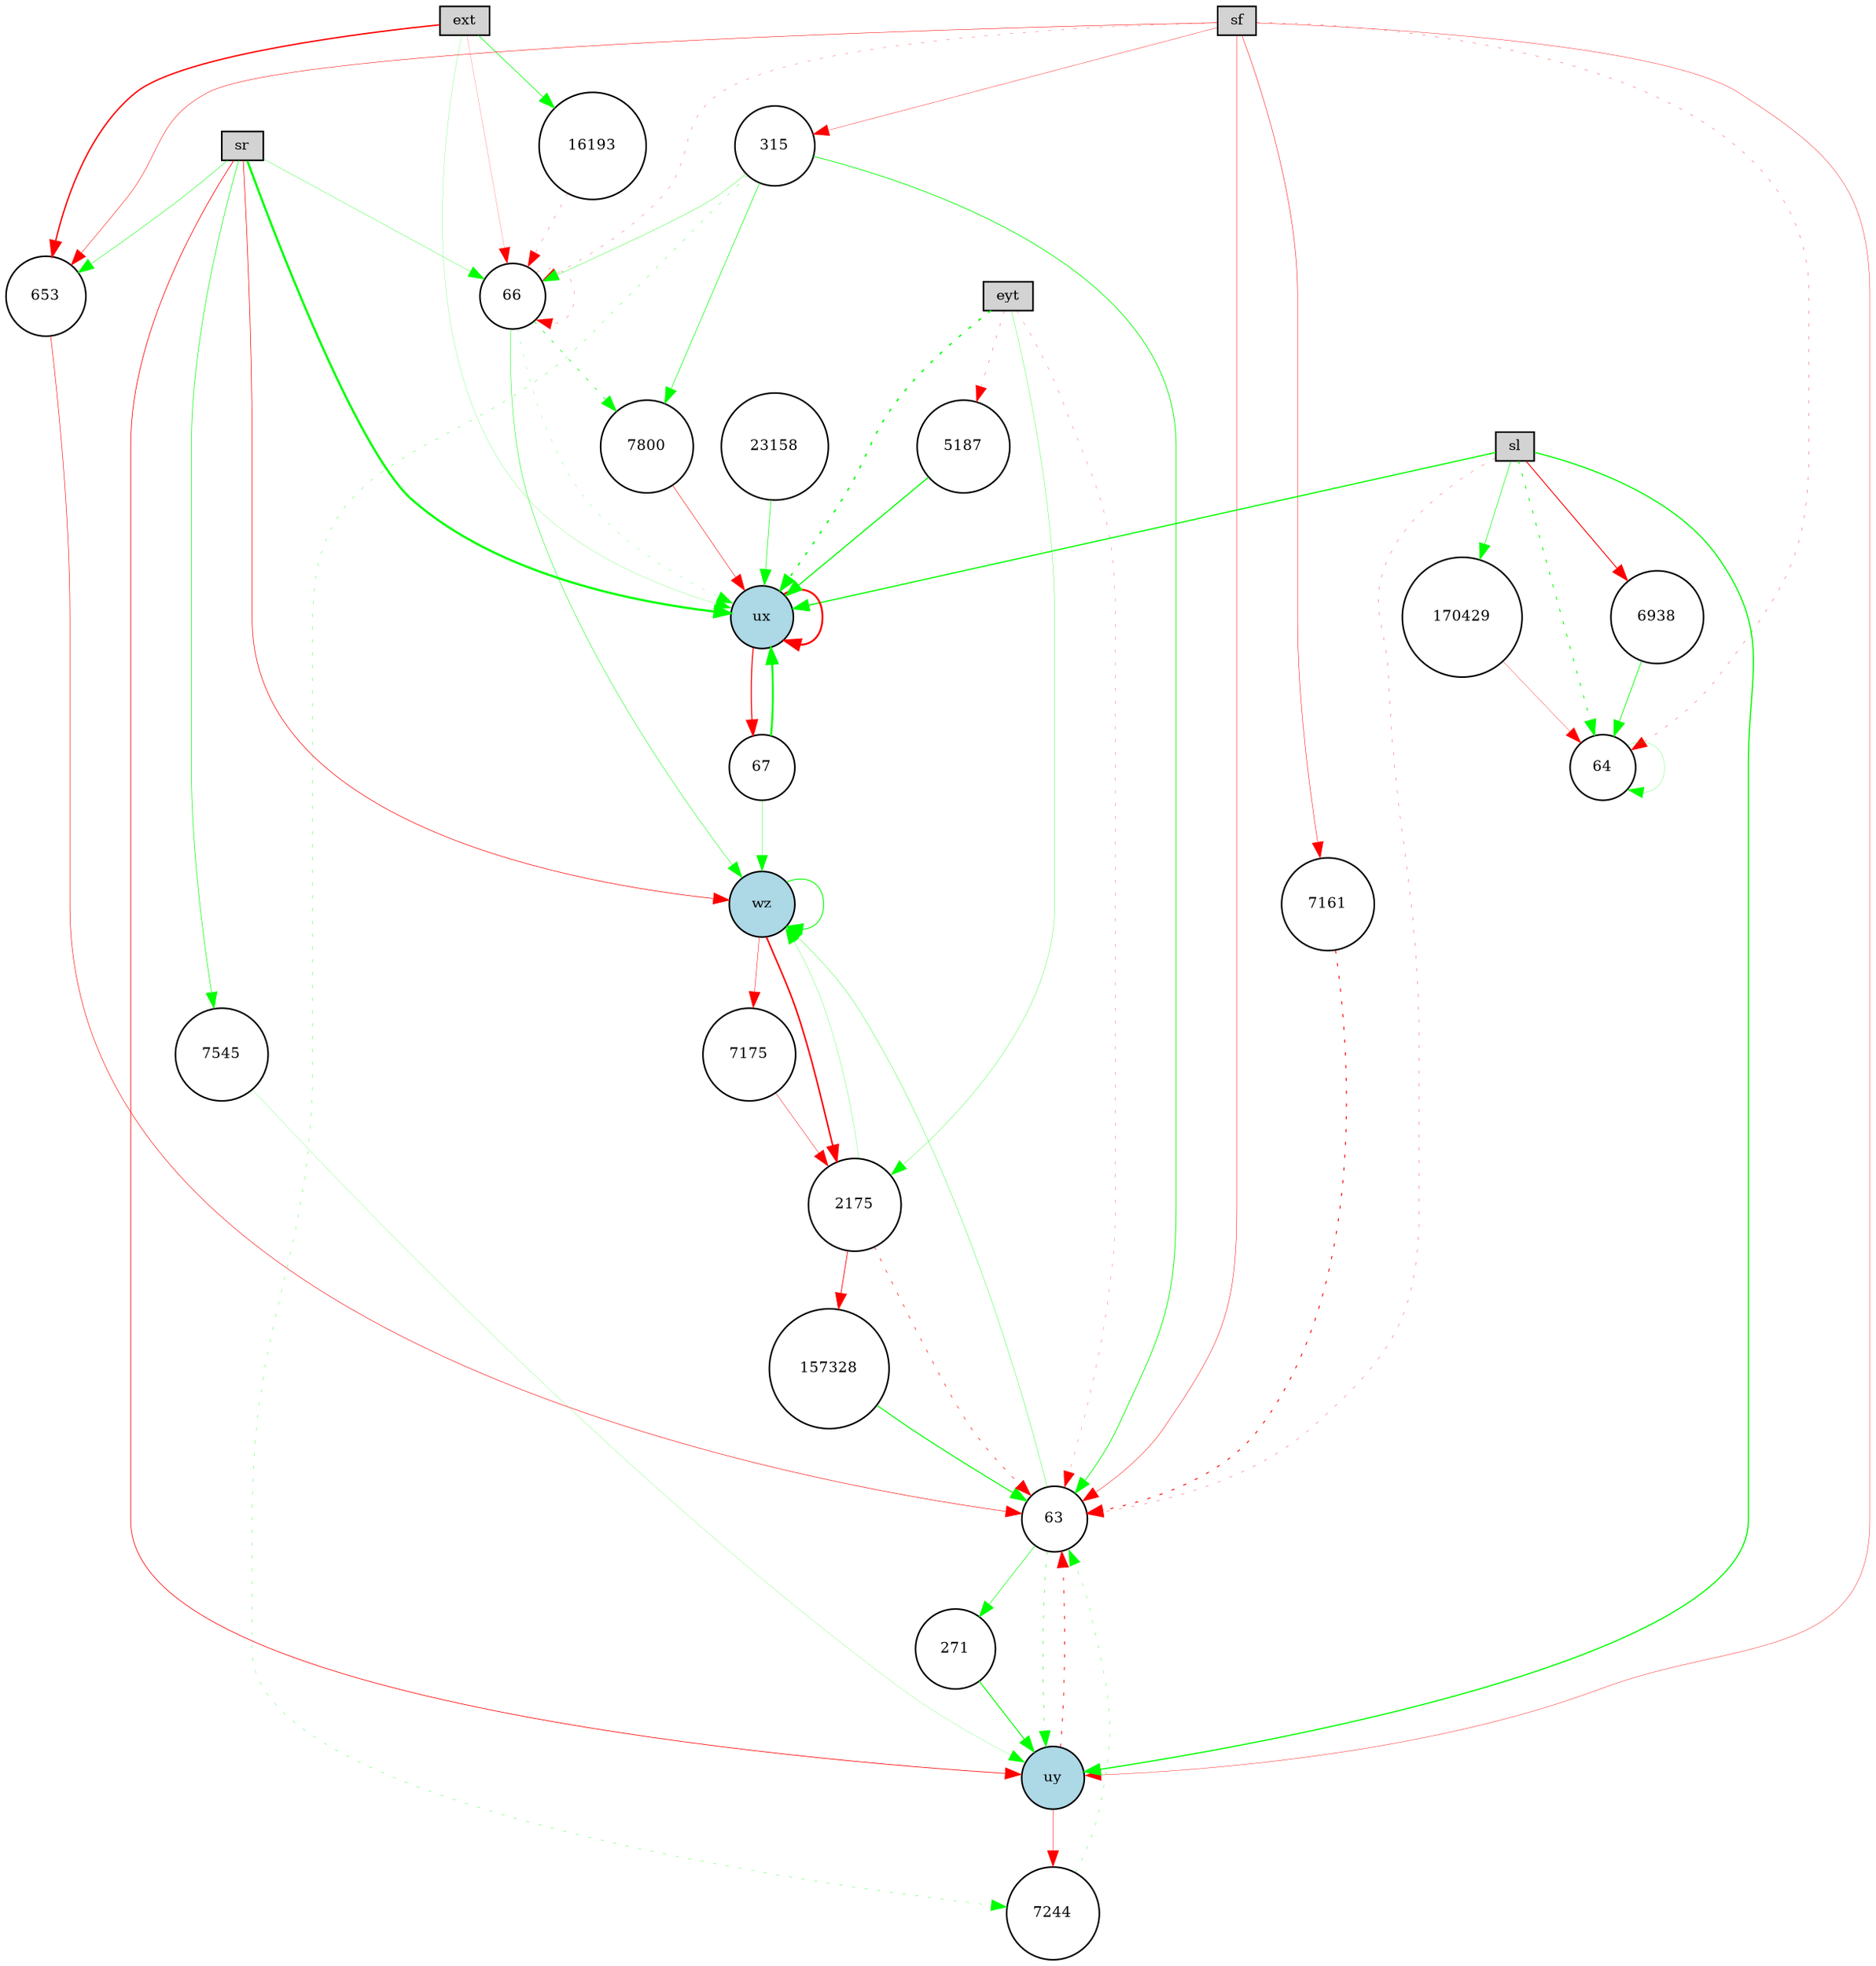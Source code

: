 digraph {
	node [fontsize=9 height=0.2 shape=circle width=0.2]
	ext [fillcolor=lightgray shape=box style=filled]
	eyt [fillcolor=lightgray shape=box style=filled]
	sf [fillcolor=lightgray shape=box style=filled]
	sl [fillcolor=lightgray shape=box style=filled]
	sr [fillcolor=lightgray shape=box style=filled]
	ux [fillcolor=lightblue style=filled]
	uy [fillcolor=lightblue style=filled]
	wz [fillcolor=lightblue style=filled]
	7175 [fillcolor=white style=filled]
	653 [fillcolor=white style=filled]
	271 [fillcolor=white style=filled]
	157328 [fillcolor=white style=filled]
	6938 [fillcolor=white style=filled]
	315 [fillcolor=white style=filled]
	7161 [fillcolor=white style=filled]
	170429 [fillcolor=white style=filled]
	63 [fillcolor=white style=filled]
	64 [fillcolor=white style=filled]
	16193 [fillcolor=white style=filled]
	66 [fillcolor=white style=filled]
	67 [fillcolor=white style=filled]
	5187 [fillcolor=white style=filled]
	7244 [fillcolor=white style=filled]
	23158 [fillcolor=white style=filled]
	7800 [fillcolor=white style=filled]
	7545 [fillcolor=white style=filled]
	2175 [fillcolor=white style=filled]
	67 -> wz [color=green penwidth=0.2062461114150477 style=solid]
	ext -> ux [color=green penwidth=0.11359205909190156 style=solid]
	7161 -> 63 [color=red penwidth=0.5686722033493752 style=dotted]
	sl -> 170429 [color=green penwidth=0.3400980799384666 style=solid]
	6938 -> 64 [color=green penwidth=0.4438829615247344 style=solid]
	ext -> 66 [color=red penwidth=0.10761049150798892 style=solid]
	271 -> uy [color=green penwidth=0.5969707634314141 style=solid]
	64 -> 64 [color=green penwidth=0.13413726119330655 style=solid]
	eyt -> 63 [color=red penwidth=0.1451948735099058 style=dotted]
	63 -> wz [color=green penwidth=0.19471081257078288 style=solid]
	sl -> 64 [color=green penwidth=0.5381898496787471 style=dotted]
	sf -> 7161 [color=red penwidth=0.2676674192901143 style=solid]
	653 -> 63 [color=red penwidth=0.30784228001827946 style=solid]
	eyt -> ux [color=green penwidth=0.9004677144089104 style=dotted]
	16193 -> 66 [color=red penwidth=0.1486210862583805 style=dotted]
	sr -> uy [color=red penwidth=0.4017704677895698 style=solid]
	uy -> 7244 [color=red penwidth=0.2579514397384086 style=solid]
	eyt -> 5187 [color=red penwidth=0.17278617760074086 style=dotted]
	sf -> 63 [color=red penwidth=0.2572961069913665 style=solid]
	sf -> 64 [color=red penwidth=0.1793259619446096 style=dotted]
	sr -> 653 [color=green penwidth=0.27664399280899427 style=solid]
	66 -> ux [color=green penwidth=0.12685499363199804 style=dotted]
	5187 -> ux [color=green penwidth=0.736904081014692 style=solid]
	66 -> 66 [color=red penwidth=0.1501927876872789 style=dotted]
	66 -> 7800 [color=green penwidth=0.4002864602845295 style=dotted]
	sr -> 66 [color=green penwidth=0.17950557077201085 style=solid]
	sf -> 315 [color=red penwidth=0.20540131993062738 style=solid]
	7175 -> 2175 [color=red penwidth=0.24201880275402057 style=solid]
	23158 -> ux [color=green penwidth=0.3467856898764944 style=solid]
	uy -> 63 [color=red penwidth=0.46669728853994374 style=dotted]
	sr -> ux [color=green penwidth=1.3620998109069102 style=solid]
	sl -> 63 [color=red penwidth=0.16607550077527758 style=dotted]
	ux -> ux [color=red penwidth=1.1751952469018536 style=solid]
	157328 -> 63 [color=green penwidth=0.6454175167082896 style=solid]
	67 -> ux [color=green penwidth=1.2051377123058542 style=solid]
	2175 -> 157328 [color=red penwidth=0.43021445168853756 style=solid]
	wz -> wz [color=green penwidth=0.5578715871762079 style=solid]
	315 -> 7244 [color=green penwidth=0.1768180380379315 style=dotted]
	sf -> uy [color=red penwidth=0.2190906137268777 style=solid]
	eyt -> 2175 [color=green penwidth=0.17191433098625755 style=solid]
	2175 -> wz [color=green penwidth=0.14483964217910422 style=solid]
	sl -> ux [color=green penwidth=0.7590097366087077 style=solid]
	sf -> 66 [color=red penwidth=0.15070195460061558 style=dotted]
	ux -> 67 [color=red penwidth=0.6515883248668916 style=solid]
	sr -> wz [color=red penwidth=0.3613690703523309 style=solid]
	wz -> 7175 [color=red penwidth=0.26829045817327024 style=solid]
	sf -> 653 [color=red penwidth=0.2695739101586655 style=solid]
	ext -> 16193 [color=green penwidth=0.40008746872294143 style=solid]
	7800 -> ux [color=red penwidth=0.29116622285256644 style=solid]
	wz -> 2175 [color=red penwidth=0.9776073289181887 style=solid]
	sr -> 7545 [color=green penwidth=0.3449039691067439 style=solid]
	315 -> 7800 [color=green penwidth=0.34728034071637803 style=solid]
	63 -> 271 [color=green penwidth=0.34469138604798616 style=solid]
	170429 -> 64 [color=red penwidth=0.171633468158231 style=solid]
	7244 -> 63 [color=green penwidth=0.17899687080958226 style=dotted]
	sl -> uy [color=green penwidth=0.7543775674750699 style=solid]
	7545 -> uy [color=green penwidth=0.1093251955291322 style=solid]
	66 -> wz [color=green penwidth=0.26696163095569936 style=solid]
	315 -> 63 [color=green penwidth=0.45072125757342096 style=solid]
	sl -> 6938 [color=red penwidth=0.5649168966344539 style=solid]
	315 -> 66 [color=green penwidth=0.19790090093839233 style=solid]
	63 -> uy [color=green penwidth=0.2866974482993886 style=dotted]
	2175 -> 63 [color=red penwidth=0.3386922657654843 style=dotted]
	ext -> 653 [color=red penwidth=0.872336963494515 style=solid]
}
